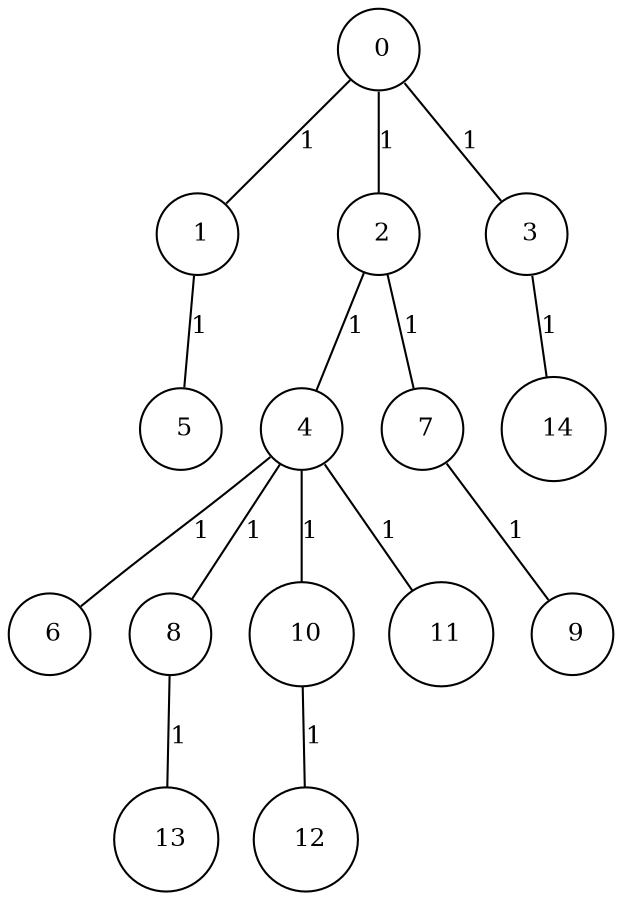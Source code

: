 graph G {
size="8.5,11;"
ratio = "expand;"
fixedsize="true;"
overlap="scale;"
node[shape=circle,width=.12,hight=.12,fontsize=12]
edge[fontsize=12]

0[label=" 0" color=black, pos="1.198478,1.0559029!"];
1[label=" 1" color=black, pos="1.1510857,1.0516662!"];
2[label=" 2" color=black, pos="1.6270231,1.6398221!"];
3[label=" 3" color=black, pos="0.70512715,2.2297359!"];
4[label=" 4" color=black, pos="1.9213019,1.4716756!"];
5[label=" 5" color=black, pos="1.3483001,2.9946284!"];
6[label=" 6" color=black, pos="1.8398636,2.0571707!"];
7[label=" 7" color=black, pos="0.53633638,1.6264224!"];
8[label=" 8" color=black, pos="2.3227761,0.38973936!"];
9[label=" 9" color=black, pos="0.23496828,0.5517669!"];
10[label=" 10" color=black, pos="1.2832444,0.85183141!"];
11[label=" 11" color=black, pos="1.9038829,0.89426085!"];
12[label=" 12" color=black, pos="1.0684233,2.8569964!"];
13[label=" 13" color=black, pos="1.5398095,2.0517033!"];
14[label=" 14" color=black, pos="0.52215463,2.5869806!"];
0--1[label="1"]
0--2[label="1"]
0--3[label="1"]
1--5[label="1"]
2--4[label="1"]
2--7[label="1"]
3--14[label="1"]
4--6[label="1"]
4--8[label="1"]
4--10[label="1"]
4--11[label="1"]
7--9[label="1"]
8--13[label="1"]
10--12[label="1"]

}
